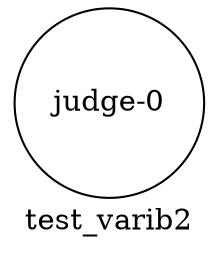 graph test_varib2{
label =test_varib2
judge[label="judge-0", shape=circle, style=filled, fillcolor=White]
}
